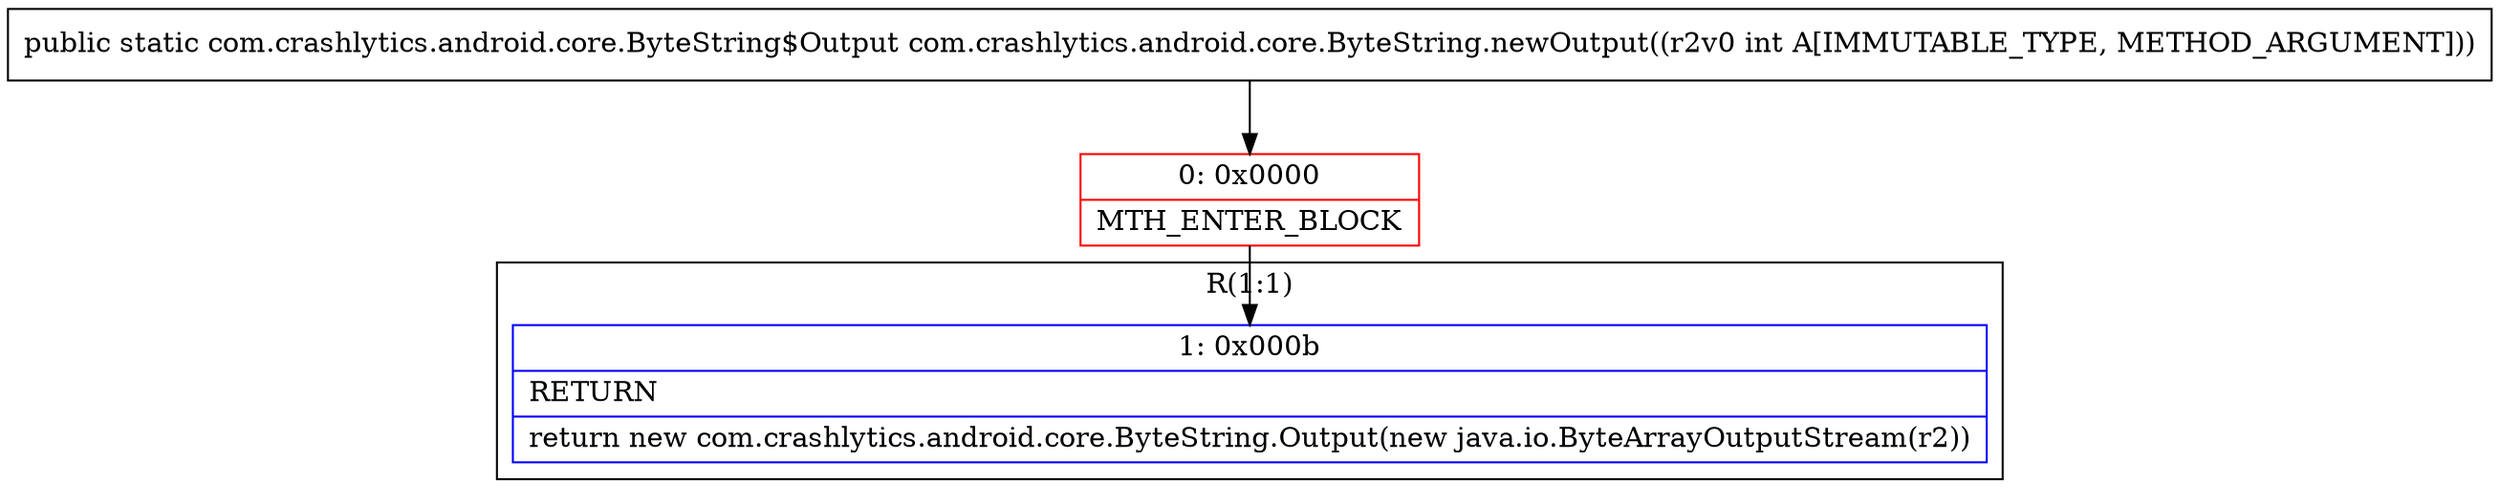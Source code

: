 digraph "CFG forcom.crashlytics.android.core.ByteString.newOutput(I)Lcom\/crashlytics\/android\/core\/ByteString$Output;" {
subgraph cluster_Region_1543892485 {
label = "R(1:1)";
node [shape=record,color=blue];
Node_1 [shape=record,label="{1\:\ 0x000b|RETURN\l|return new com.crashlytics.android.core.ByteString.Output(new java.io.ByteArrayOutputStream(r2))\l}"];
}
Node_0 [shape=record,color=red,label="{0\:\ 0x0000|MTH_ENTER_BLOCK\l}"];
MethodNode[shape=record,label="{public static com.crashlytics.android.core.ByteString$Output com.crashlytics.android.core.ByteString.newOutput((r2v0 int A[IMMUTABLE_TYPE, METHOD_ARGUMENT])) }"];
MethodNode -> Node_0;
Node_0 -> Node_1;
}

